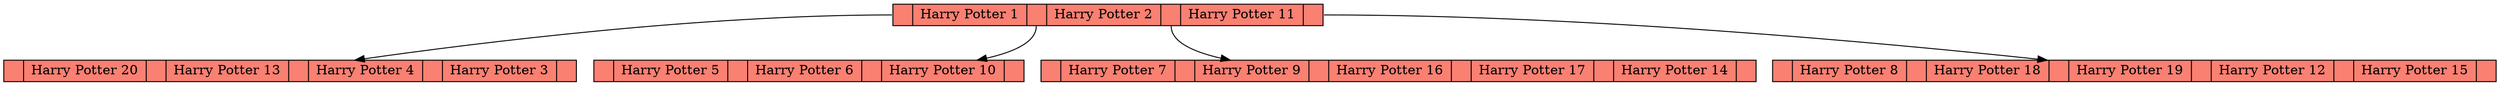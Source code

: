 digraph G {
node [shape = record,height=.1 color=black fillcolor=salmon style=filled];
node1[label = "<f0> |Harry Potter 1|<f1> |Harry Potter 2|<f2> |Harry Potter 11|<f3>"];
node2[label = "<f0> |Harry Potter 20|<f1> |Harry Potter 13|<f2> |Harry Potter 4|<f3> |Harry Potter 3|<f4>"];
"node1":f0->"node2";
node3[label = "<f0> |Harry Potter 5|<f1> |Harry Potter 6|<f2> |Harry Potter 10|<f3>"];
"node1":f1->"node3";
node4[label = "<f0> |Harry Potter 7|<f1> |Harry Potter 9|<f2> |Harry Potter 16|<f3> |Harry Potter 17|<f4> |Harry Potter 14|<f5>"];
"node1":f2->"node4";
node5[label = "<f0> |Harry Potter 8|<f1> |Harry Potter 18|<f2> |Harry Potter 19|<f3> |Harry Potter 12|<f4> |Harry Potter 15|<f5>"];
"node1":f3->"node5";

}